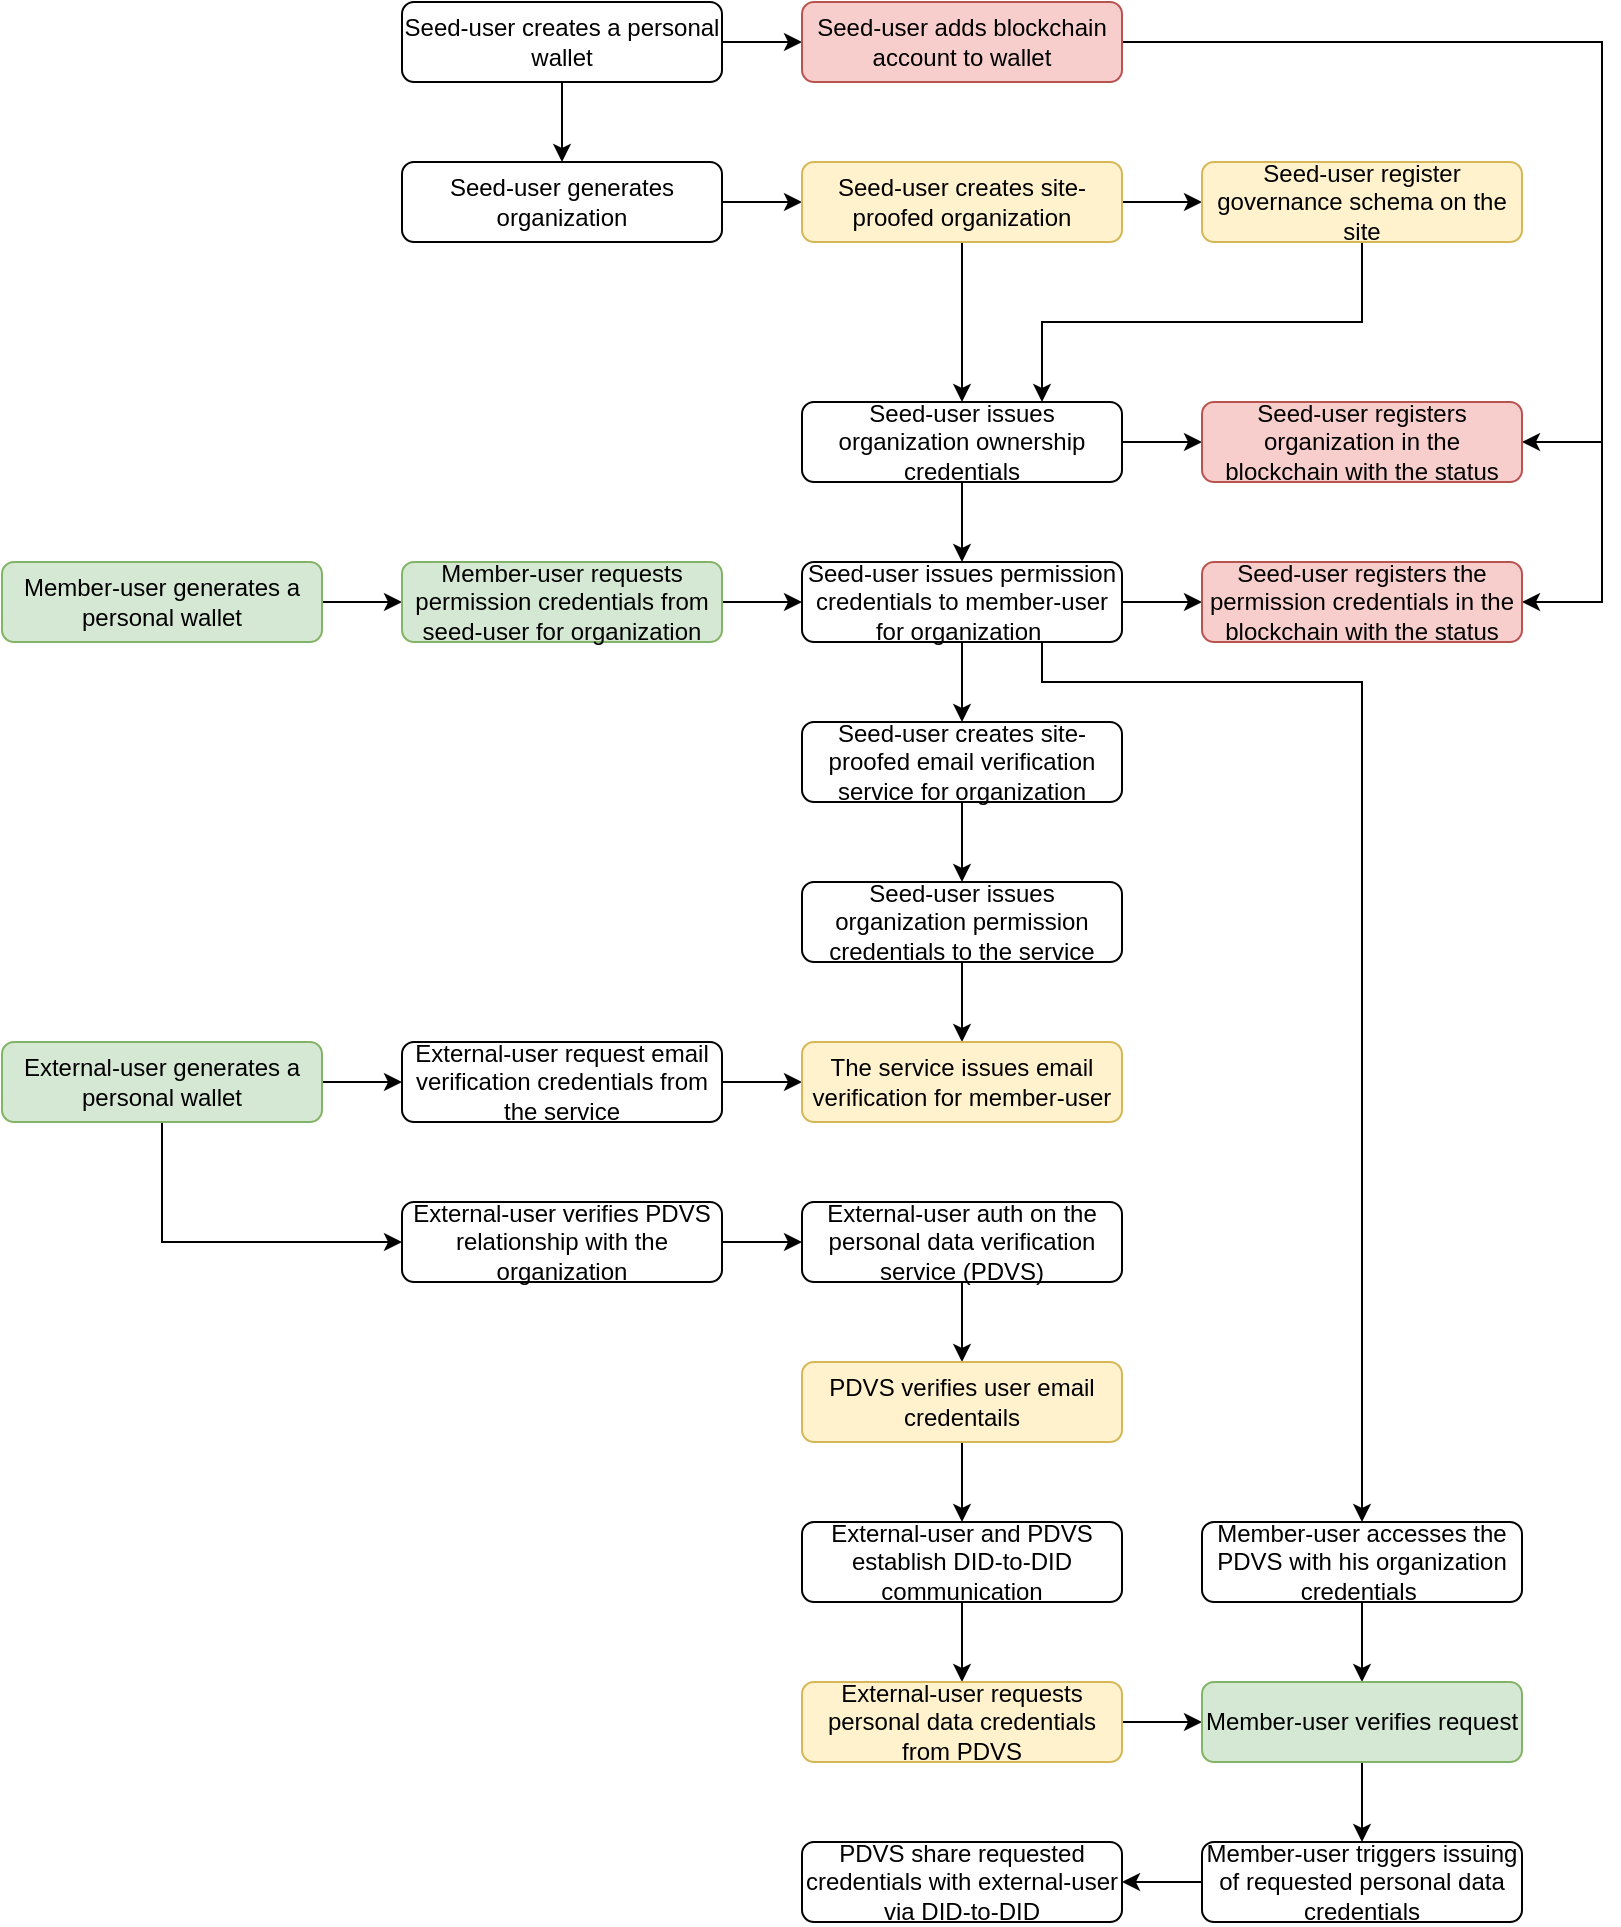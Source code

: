 <mxfile version="14.6.13" type="device" pages="2"><diagram id="Rx1E1-y5q2qVLVE35k9E" name="Cases Outline"><mxGraphModel dx="1946" dy="498" grid="1" gridSize="10" guides="1" tooltips="1" connect="1" arrows="1" fold="1" page="1" pageScale="1" pageWidth="1169" pageHeight="827" math="0" shadow="0"><root><mxCell id="xW7RO1sk_Le1SdhrMX03-0"/><mxCell id="xW7RO1sk_Le1SdhrMX03-1" parent="xW7RO1sk_Le1SdhrMX03-0"/><mxCell id="xW7RO1sk_Le1SdhrMX03-7" style="edgeStyle=orthogonalEdgeStyle;rounded=0;orthogonalLoop=1;jettySize=auto;html=1;exitX=0.5;exitY=1;exitDx=0;exitDy=0;" edge="1" parent="xW7RO1sk_Le1SdhrMX03-1" source="xW7RO1sk_Le1SdhrMX03-2" target="xW7RO1sk_Le1SdhrMX03-4"><mxGeometry relative="1" as="geometry"/></mxCell><mxCell id="xW7RO1sk_Le1SdhrMX03-14" style="edgeStyle=orthogonalEdgeStyle;rounded=0;orthogonalLoop=1;jettySize=auto;html=1;exitX=1;exitY=0.5;exitDx=0;exitDy=0;" edge="1" parent="xW7RO1sk_Le1SdhrMX03-1" source="xW7RO1sk_Le1SdhrMX03-2" target="xW7RO1sk_Le1SdhrMX03-13"><mxGeometry relative="1" as="geometry"/></mxCell><mxCell id="xW7RO1sk_Le1SdhrMX03-2" value="Seed-user creates a personal wallet" style="rounded=1;whiteSpace=wrap;html=1;" vertex="1" parent="xW7RO1sk_Le1SdhrMX03-1"><mxGeometry x="120" y="80" width="160" height="40" as="geometry"/></mxCell><mxCell id="xW7RO1sk_Le1SdhrMX03-6" style="edgeStyle=orthogonalEdgeStyle;rounded=0;orthogonalLoop=1;jettySize=auto;html=1;exitX=1;exitY=0.5;exitDx=0;exitDy=0;" edge="1" parent="xW7RO1sk_Le1SdhrMX03-1" source="xW7RO1sk_Le1SdhrMX03-4" target="xW7RO1sk_Le1SdhrMX03-5"><mxGeometry relative="1" as="geometry"/></mxCell><mxCell id="xW7RO1sk_Le1SdhrMX03-4" value="Seed-user generates organization" style="rounded=1;whiteSpace=wrap;html=1;" vertex="1" parent="xW7RO1sk_Le1SdhrMX03-1"><mxGeometry x="120" y="160" width="160" height="40" as="geometry"/></mxCell><mxCell id="xW7RO1sk_Le1SdhrMX03-17" style="edgeStyle=orthogonalEdgeStyle;rounded=0;orthogonalLoop=1;jettySize=auto;html=1;exitX=1;exitY=0.5;exitDx=0;exitDy=0;" edge="1" parent="xW7RO1sk_Le1SdhrMX03-1" source="xW7RO1sk_Le1SdhrMX03-21" target="xW7RO1sk_Le1SdhrMX03-16"><mxGeometry relative="1" as="geometry"/></mxCell><mxCell id="xW7RO1sk_Le1SdhrMX03-22" style="edgeStyle=orthogonalEdgeStyle;rounded=0;orthogonalLoop=1;jettySize=auto;html=1;exitX=0.5;exitY=1;exitDx=0;exitDy=0;entryX=0.5;entryY=0;entryDx=0;entryDy=0;" edge="1" parent="xW7RO1sk_Le1SdhrMX03-1" source="xW7RO1sk_Le1SdhrMX03-5" target="xW7RO1sk_Le1SdhrMX03-21"><mxGeometry relative="1" as="geometry"/></mxCell><mxCell id="xW7RO1sk_Le1SdhrMX03-31" style="edgeStyle=orthogonalEdgeStyle;rounded=0;orthogonalLoop=1;jettySize=auto;html=1;exitX=1;exitY=0.5;exitDx=0;exitDy=0;entryX=0;entryY=0.5;entryDx=0;entryDy=0;" edge="1" parent="xW7RO1sk_Le1SdhrMX03-1" source="xW7RO1sk_Le1SdhrMX03-5" target="xW7RO1sk_Le1SdhrMX03-30"><mxGeometry relative="1" as="geometry"/></mxCell><mxCell id="xW7RO1sk_Le1SdhrMX03-5" value="Seed-user creates site-proofed organization" style="rounded=1;whiteSpace=wrap;html=1;fillColor=#fff2cc;strokeColor=#d6b656;" vertex="1" parent="xW7RO1sk_Le1SdhrMX03-1"><mxGeometry x="320" y="160" width="160" height="40" as="geometry"/></mxCell><mxCell id="xW7RO1sk_Le1SdhrMX03-29" style="edgeStyle=orthogonalEdgeStyle;rounded=0;orthogonalLoop=1;jettySize=auto;html=1;exitX=1;exitY=0.5;exitDx=0;exitDy=0;entryX=1;entryY=0.5;entryDx=0;entryDy=0;" edge="1" parent="xW7RO1sk_Le1SdhrMX03-1" source="xW7RO1sk_Le1SdhrMX03-13" target="xW7RO1sk_Le1SdhrMX03-27"><mxGeometry relative="1" as="geometry"><Array as="points"><mxPoint x="720" y="100"/><mxPoint x="720" y="380"/></Array></mxGeometry></mxCell><mxCell id="xW7RO1sk_Le1SdhrMX03-35" style="edgeStyle=orthogonalEdgeStyle;rounded=0;orthogonalLoop=1;jettySize=auto;html=1;exitX=1;exitY=0.5;exitDx=0;exitDy=0;entryX=1;entryY=0.5;entryDx=0;entryDy=0;" edge="1" parent="xW7RO1sk_Le1SdhrMX03-1" source="xW7RO1sk_Le1SdhrMX03-13" target="xW7RO1sk_Le1SdhrMX03-16"><mxGeometry relative="1" as="geometry"><Array as="points"><mxPoint x="720" y="100"/><mxPoint x="720" y="300"/></Array></mxGeometry></mxCell><mxCell id="xW7RO1sk_Le1SdhrMX03-13" value="Seed-user adds blockchain account to wallet" style="rounded=1;whiteSpace=wrap;html=1;fillColor=#f8cecc;strokeColor=#b85450;" vertex="1" parent="xW7RO1sk_Le1SdhrMX03-1"><mxGeometry x="320" y="80" width="160" height="40" as="geometry"/></mxCell><mxCell id="xW7RO1sk_Le1SdhrMX03-16" value="Seed-user registers organization in the blockchain with the status" style="rounded=1;whiteSpace=wrap;html=1;fillColor=#f8cecc;strokeColor=#b85450;" vertex="1" parent="xW7RO1sk_Le1SdhrMX03-1"><mxGeometry x="520" y="280" width="160" height="40" as="geometry"/></mxCell><mxCell id="xW7RO1sk_Le1SdhrMX03-24" style="edgeStyle=orthogonalEdgeStyle;rounded=0;orthogonalLoop=1;jettySize=auto;html=1;exitX=1;exitY=0.5;exitDx=0;exitDy=0;" edge="1" parent="xW7RO1sk_Le1SdhrMX03-1" source="xW7RO1sk_Le1SdhrMX03-19" target="xW7RO1sk_Le1SdhrMX03-23"><mxGeometry relative="1" as="geometry"/></mxCell><mxCell id="xW7RO1sk_Le1SdhrMX03-19" value="Member-user generates a personal wallet" style="rounded=1;whiteSpace=wrap;html=1;fillColor=#d5e8d4;strokeColor=#82b366;" vertex="1" parent="xW7RO1sk_Le1SdhrMX03-1"><mxGeometry x="-80" y="360" width="160" height="40" as="geometry"/></mxCell><mxCell id="xW7RO1sk_Le1SdhrMX03-28" style="edgeStyle=orthogonalEdgeStyle;rounded=0;orthogonalLoop=1;jettySize=auto;html=1;exitX=1;exitY=0.5;exitDx=0;exitDy=0;" edge="1" parent="xW7RO1sk_Le1SdhrMX03-1" source="xW7RO1sk_Le1SdhrMX03-20" target="xW7RO1sk_Le1SdhrMX03-27"><mxGeometry relative="1" as="geometry"/></mxCell><mxCell id="xW7RO1sk_Le1SdhrMX03-33" style="edgeStyle=orthogonalEdgeStyle;rounded=0;orthogonalLoop=1;jettySize=auto;html=1;exitX=0.5;exitY=1;exitDx=0;exitDy=0;entryX=0.5;entryY=0;entryDx=0;entryDy=0;" edge="1" parent="xW7RO1sk_Le1SdhrMX03-1" source="xW7RO1sk_Le1SdhrMX03-20" target="xW7RO1sk_Le1SdhrMX03-32"><mxGeometry relative="1" as="geometry"/></mxCell><mxCell id="xW7RO1sk_Le1SdhrMX03-63" style="edgeStyle=orthogonalEdgeStyle;rounded=0;orthogonalLoop=1;jettySize=auto;html=1;exitX=0.75;exitY=1;exitDx=0;exitDy=0;entryX=0.5;entryY=0;entryDx=0;entryDy=0;" edge="1" parent="xW7RO1sk_Le1SdhrMX03-1" source="xW7RO1sk_Le1SdhrMX03-20" target="xW7RO1sk_Le1SdhrMX03-62"><mxGeometry relative="1" as="geometry"><Array as="points"><mxPoint x="440" y="420"/><mxPoint x="600" y="420"/></Array></mxGeometry></mxCell><mxCell id="xW7RO1sk_Le1SdhrMX03-20" value="Seed-user issues permission credentials to member-user for organization&amp;nbsp;" style="rounded=1;whiteSpace=wrap;html=1;" vertex="1" parent="xW7RO1sk_Le1SdhrMX03-1"><mxGeometry x="320" y="360" width="160" height="40" as="geometry"/></mxCell><mxCell id="xW7RO1sk_Le1SdhrMX03-26" style="edgeStyle=orthogonalEdgeStyle;rounded=0;orthogonalLoop=1;jettySize=auto;html=1;exitX=0.5;exitY=1;exitDx=0;exitDy=0;" edge="1" parent="xW7RO1sk_Le1SdhrMX03-1" source="xW7RO1sk_Le1SdhrMX03-21" target="xW7RO1sk_Le1SdhrMX03-20"><mxGeometry relative="1" as="geometry"/></mxCell><mxCell id="xW7RO1sk_Le1SdhrMX03-21" value="Seed-user issues organization ownership credentials" style="rounded=1;whiteSpace=wrap;html=1;" vertex="1" parent="xW7RO1sk_Le1SdhrMX03-1"><mxGeometry x="320" y="280" width="160" height="40" as="geometry"/></mxCell><mxCell id="xW7RO1sk_Le1SdhrMX03-25" style="edgeStyle=orthogonalEdgeStyle;rounded=0;orthogonalLoop=1;jettySize=auto;html=1;exitX=1;exitY=0.5;exitDx=0;exitDy=0;" edge="1" parent="xW7RO1sk_Le1SdhrMX03-1" source="xW7RO1sk_Le1SdhrMX03-23" target="xW7RO1sk_Le1SdhrMX03-20"><mxGeometry relative="1" as="geometry"/></mxCell><mxCell id="xW7RO1sk_Le1SdhrMX03-23" value="Member-user requests permission credentials from seed-user for organization" style="rounded=1;whiteSpace=wrap;html=1;fillColor=#d5e8d4;strokeColor=#82b366;" vertex="1" parent="xW7RO1sk_Le1SdhrMX03-1"><mxGeometry x="120" y="360" width="160" height="40" as="geometry"/></mxCell><mxCell id="xW7RO1sk_Le1SdhrMX03-27" value="Seed-user registers the permission credentials in the blockchain with the status" style="rounded=1;whiteSpace=wrap;html=1;fillColor=#f8cecc;strokeColor=#b85450;" vertex="1" parent="xW7RO1sk_Le1SdhrMX03-1"><mxGeometry x="520" y="360" width="160" height="40" as="geometry"/></mxCell><mxCell id="xW7RO1sk_Le1SdhrMX03-34" style="edgeStyle=orthogonalEdgeStyle;rounded=0;orthogonalLoop=1;jettySize=auto;html=1;exitX=0.5;exitY=1;exitDx=0;exitDy=0;entryX=0.75;entryY=0;entryDx=0;entryDy=0;" edge="1" parent="xW7RO1sk_Le1SdhrMX03-1" source="xW7RO1sk_Le1SdhrMX03-30" target="xW7RO1sk_Le1SdhrMX03-21"><mxGeometry relative="1" as="geometry"><Array as="points"><mxPoint x="600" y="240"/><mxPoint x="440" y="240"/></Array></mxGeometry></mxCell><mxCell id="xW7RO1sk_Le1SdhrMX03-30" value="Seed-user register governance schema on the site" style="rounded=1;whiteSpace=wrap;html=1;fillColor=#fff2cc;strokeColor=#d6b656;" vertex="1" parent="xW7RO1sk_Le1SdhrMX03-1"><mxGeometry x="520" y="160" width="160" height="40" as="geometry"/></mxCell><mxCell id="xW7RO1sk_Le1SdhrMX03-37" style="edgeStyle=orthogonalEdgeStyle;rounded=0;orthogonalLoop=1;jettySize=auto;html=1;exitX=0.5;exitY=1;exitDx=0;exitDy=0;" edge="1" parent="xW7RO1sk_Le1SdhrMX03-1" source="xW7RO1sk_Le1SdhrMX03-32" target="xW7RO1sk_Le1SdhrMX03-36"><mxGeometry relative="1" as="geometry"/></mxCell><mxCell id="xW7RO1sk_Le1SdhrMX03-32" value="Seed-user creates site-proofed email verification service&amp;nbsp;for organization" style="rounded=1;whiteSpace=wrap;html=1;" vertex="1" parent="xW7RO1sk_Le1SdhrMX03-1"><mxGeometry x="320" y="440" width="160" height="40" as="geometry"/></mxCell><mxCell id="xW7RO1sk_Le1SdhrMX03-44" style="edgeStyle=orthogonalEdgeStyle;rounded=0;orthogonalLoop=1;jettySize=auto;html=1;exitX=0.5;exitY=1;exitDx=0;exitDy=0;" edge="1" parent="xW7RO1sk_Le1SdhrMX03-1" source="xW7RO1sk_Le1SdhrMX03-36" target="xW7RO1sk_Le1SdhrMX03-41"><mxGeometry relative="1" as="geometry"/></mxCell><mxCell id="xW7RO1sk_Le1SdhrMX03-36" value="Seed-user issues organization permission credentials to the service" style="rounded=1;whiteSpace=wrap;html=1;" vertex="1" parent="xW7RO1sk_Le1SdhrMX03-1"><mxGeometry x="320" y="520" width="160" height="40" as="geometry"/></mxCell><mxCell id="xW7RO1sk_Le1SdhrMX03-43" style="edgeStyle=orthogonalEdgeStyle;rounded=0;orthogonalLoop=1;jettySize=auto;html=1;exitX=1;exitY=0.5;exitDx=0;exitDy=0;" edge="1" parent="xW7RO1sk_Le1SdhrMX03-1" source="xW7RO1sk_Le1SdhrMX03-38" target="xW7RO1sk_Le1SdhrMX03-41"><mxGeometry relative="1" as="geometry"/></mxCell><mxCell id="xW7RO1sk_Le1SdhrMX03-51" style="edgeStyle=orthogonalEdgeStyle;rounded=0;orthogonalLoop=1;jettySize=auto;html=1;exitX=0.5;exitY=1;exitDx=0;exitDy=0;entryX=0;entryY=0.5;entryDx=0;entryDy=0;" edge="1" parent="xW7RO1sk_Le1SdhrMX03-1" source="xW7RO1sk_Le1SdhrMX03-45" target="xW7RO1sk_Le1SdhrMX03-56"><mxGeometry relative="1" as="geometry"/></mxCell><mxCell id="xW7RO1sk_Le1SdhrMX03-38" value="External-user request email verification credentials from the service" style="rounded=1;whiteSpace=wrap;html=1;" vertex="1" parent="xW7RO1sk_Le1SdhrMX03-1"><mxGeometry x="120" y="600" width="160" height="40" as="geometry"/></mxCell><mxCell id="xW7RO1sk_Le1SdhrMX03-41" value="The service issues email verification for member-user" style="rounded=1;whiteSpace=wrap;html=1;fillColor=#fff2cc;strokeColor=#d6b656;" vertex="1" parent="xW7RO1sk_Le1SdhrMX03-1"><mxGeometry x="320" y="600" width="160" height="40" as="geometry"/></mxCell><mxCell id="xW7RO1sk_Le1SdhrMX03-48" style="edgeStyle=orthogonalEdgeStyle;rounded=0;orthogonalLoop=1;jettySize=auto;html=1;exitX=1;exitY=0.5;exitDx=0;exitDy=0;" edge="1" parent="xW7RO1sk_Le1SdhrMX03-1" source="xW7RO1sk_Le1SdhrMX03-45" target="xW7RO1sk_Le1SdhrMX03-38"><mxGeometry relative="1" as="geometry"/></mxCell><mxCell id="xW7RO1sk_Le1SdhrMX03-45" value="External-user generates a personal wallet" style="rounded=1;whiteSpace=wrap;html=1;fillColor=#d5e8d4;strokeColor=#82b366;" vertex="1" parent="xW7RO1sk_Le1SdhrMX03-1"><mxGeometry x="-80" y="600" width="160" height="40" as="geometry"/></mxCell><mxCell id="xW7RO1sk_Le1SdhrMX03-54" style="edgeStyle=orthogonalEdgeStyle;rounded=0;orthogonalLoop=1;jettySize=auto;html=1;exitX=0.5;exitY=1;exitDx=0;exitDy=0;" edge="1" parent="xW7RO1sk_Le1SdhrMX03-1" source="xW7RO1sk_Le1SdhrMX03-49" target="xW7RO1sk_Le1SdhrMX03-53"><mxGeometry relative="1" as="geometry"/></mxCell><mxCell id="xW7RO1sk_Le1SdhrMX03-49" value="External-user auth on the personal data verification service (PDVS)" style="rounded=1;whiteSpace=wrap;html=1;" vertex="1" parent="xW7RO1sk_Le1SdhrMX03-1"><mxGeometry x="320" y="680" width="160" height="40" as="geometry"/></mxCell><mxCell id="xW7RO1sk_Le1SdhrMX03-59" style="edgeStyle=orthogonalEdgeStyle;rounded=0;orthogonalLoop=1;jettySize=auto;html=1;exitX=0.5;exitY=1;exitDx=0;exitDy=0;" edge="1" parent="xW7RO1sk_Le1SdhrMX03-1" source="xW7RO1sk_Le1SdhrMX03-53" target="xW7RO1sk_Le1SdhrMX03-58"><mxGeometry relative="1" as="geometry"/></mxCell><mxCell id="xW7RO1sk_Le1SdhrMX03-53" value="PDVS verifies user email credentails" style="rounded=1;whiteSpace=wrap;html=1;fillColor=#fff2cc;strokeColor=#d6b656;" vertex="1" parent="xW7RO1sk_Le1SdhrMX03-1"><mxGeometry x="320" y="760" width="160" height="40" as="geometry"/></mxCell><mxCell id="xW7RO1sk_Le1SdhrMX03-57" style="edgeStyle=orthogonalEdgeStyle;rounded=0;orthogonalLoop=1;jettySize=auto;html=1;exitX=1;exitY=0.5;exitDx=0;exitDy=0;" edge="1" parent="xW7RO1sk_Le1SdhrMX03-1" source="xW7RO1sk_Le1SdhrMX03-56" target="xW7RO1sk_Le1SdhrMX03-49"><mxGeometry relative="1" as="geometry"/></mxCell><mxCell id="xW7RO1sk_Le1SdhrMX03-56" value="External-user verifies PDVS relationship with the organization" style="rounded=1;whiteSpace=wrap;html=1;" vertex="1" parent="xW7RO1sk_Le1SdhrMX03-1"><mxGeometry x="120" y="680" width="160" height="40" as="geometry"/></mxCell><mxCell id="xW7RO1sk_Le1SdhrMX03-61" style="edgeStyle=orthogonalEdgeStyle;rounded=0;orthogonalLoop=1;jettySize=auto;html=1;exitX=0.5;exitY=1;exitDx=0;exitDy=0;entryX=0.5;entryY=0;entryDx=0;entryDy=0;" edge="1" parent="xW7RO1sk_Le1SdhrMX03-1" source="xW7RO1sk_Le1SdhrMX03-58" target="xW7RO1sk_Le1SdhrMX03-60"><mxGeometry relative="1" as="geometry"/></mxCell><mxCell id="xW7RO1sk_Le1SdhrMX03-58" value="External-user and PDVS establish DID-to-DID communication" style="rounded=1;whiteSpace=wrap;html=1;" vertex="1" parent="xW7RO1sk_Le1SdhrMX03-1"><mxGeometry x="320" y="840" width="160" height="40" as="geometry"/></mxCell><mxCell id="xW7RO1sk_Le1SdhrMX03-66" style="edgeStyle=orthogonalEdgeStyle;rounded=0;orthogonalLoop=1;jettySize=auto;html=1;exitX=1;exitY=0.5;exitDx=0;exitDy=0;" edge="1" parent="xW7RO1sk_Le1SdhrMX03-1" source="xW7RO1sk_Le1SdhrMX03-60" target="xW7RO1sk_Le1SdhrMX03-64"><mxGeometry relative="1" as="geometry"/></mxCell><mxCell id="xW7RO1sk_Le1SdhrMX03-60" value="External-user requests personal data credentials from PDVS" style="rounded=1;whiteSpace=wrap;html=1;fillColor=#fff2cc;strokeColor=#d6b656;" vertex="1" parent="xW7RO1sk_Le1SdhrMX03-1"><mxGeometry x="320" y="920" width="160" height="40" as="geometry"/></mxCell><mxCell id="xW7RO1sk_Le1SdhrMX03-65" style="edgeStyle=orthogonalEdgeStyle;rounded=0;orthogonalLoop=1;jettySize=auto;html=1;exitX=0.5;exitY=1;exitDx=0;exitDy=0;entryX=0.5;entryY=0;entryDx=0;entryDy=0;" edge="1" parent="xW7RO1sk_Le1SdhrMX03-1" source="xW7RO1sk_Le1SdhrMX03-62" target="xW7RO1sk_Le1SdhrMX03-64"><mxGeometry relative="1" as="geometry"/></mxCell><mxCell id="xW7RO1sk_Le1SdhrMX03-62" value="Member-user accesses the PDVS with his organization credentials&amp;nbsp;" style="rounded=1;whiteSpace=wrap;html=1;" vertex="1" parent="xW7RO1sk_Le1SdhrMX03-1"><mxGeometry x="520" y="840" width="160" height="40" as="geometry"/></mxCell><mxCell id="xW7RO1sk_Le1SdhrMX03-68" style="edgeStyle=orthogonalEdgeStyle;rounded=0;orthogonalLoop=1;jettySize=auto;html=1;exitX=0.5;exitY=1;exitDx=0;exitDy=0;" edge="1" parent="xW7RO1sk_Le1SdhrMX03-1" source="xW7RO1sk_Le1SdhrMX03-64" target="xW7RO1sk_Le1SdhrMX03-67"><mxGeometry relative="1" as="geometry"/></mxCell><mxCell id="xW7RO1sk_Le1SdhrMX03-64" value="Member-user verifies request" style="rounded=1;whiteSpace=wrap;html=1;fillColor=#d5e8d4;strokeColor=#82b366;" vertex="1" parent="xW7RO1sk_Le1SdhrMX03-1"><mxGeometry x="520" y="920" width="160" height="40" as="geometry"/></mxCell><mxCell id="xW7RO1sk_Le1SdhrMX03-70" style="edgeStyle=orthogonalEdgeStyle;rounded=0;orthogonalLoop=1;jettySize=auto;html=1;exitX=0;exitY=0.5;exitDx=0;exitDy=0;" edge="1" parent="xW7RO1sk_Le1SdhrMX03-1" source="xW7RO1sk_Le1SdhrMX03-67" target="xW7RO1sk_Le1SdhrMX03-69"><mxGeometry relative="1" as="geometry"/></mxCell><mxCell id="xW7RO1sk_Le1SdhrMX03-67" value="Member-user triggers issuing of requested personal data credentials" style="rounded=1;whiteSpace=wrap;html=1;" vertex="1" parent="xW7RO1sk_Le1SdhrMX03-1"><mxGeometry x="520" y="1000" width="160" height="40" as="geometry"/></mxCell><mxCell id="xW7RO1sk_Le1SdhrMX03-69" value="PDVS share requested credentials with external-user via DID-to-DID" style="rounded=1;whiteSpace=wrap;html=1;" vertex="1" parent="xW7RO1sk_Le1SdhrMX03-1"><mxGeometry x="320" y="1000" width="160" height="40" as="geometry"/></mxCell></root></mxGraphModel></diagram><diagram id="vHwxlpJITmfibU0_XcQE" name="Wallet Draft Model"><mxGraphModel dx="932" dy="597" grid="1" gridSize="10" guides="1" tooltips="1" connect="1" arrows="1" fold="1" page="1" pageScale="1" pageWidth="1169" pageHeight="827" math="0" shadow="0"><root><mxCell id="0"/><mxCell id="1" parent="0"/><mxCell id="CGOa83km6yCK4LKJI0VM-3" style="edgeStyle=orthogonalEdgeStyle;rounded=0;orthogonalLoop=1;jettySize=auto;html=1;exitX=0.25;exitY=1;exitDx=0;exitDy=0;entryX=0.25;entryY=0;entryDx=0;entryDy=0;" edge="1" parent="1" source="CGOa83km6yCK4LKJI0VM-1" target="CGOa83km6yCK4LKJI0VM-2"><mxGeometry relative="1" as="geometry"/></mxCell><mxCell id="CGOa83km6yCK4LKJI0VM-1" value="Local Storage Service" style="rounded=1;whiteSpace=wrap;html=1;" vertex="1" parent="1"><mxGeometry x="240" y="120" width="160" height="80" as="geometry"/></mxCell><mxCell id="CGOa83km6yCK4LKJI0VM-6" style="edgeStyle=orthogonalEdgeStyle;rounded=0;orthogonalLoop=1;jettySize=auto;html=1;exitX=0.75;exitY=0;exitDx=0;exitDy=0;entryX=0.25;entryY=1;entryDx=0;entryDy=0;" edge="1" parent="1" source="CGOa83km6yCK4LKJI0VM-2" target="CGOa83km6yCK4LKJI0VM-5"><mxGeometry relative="1" as="geometry"/></mxCell><mxCell id="CGOa83km6yCK4LKJI0VM-2" value="Initialization UI" style="rounded=1;whiteSpace=wrap;html=1;" vertex="1" parent="1"><mxGeometry x="240" y="440" width="160" height="80" as="geometry"/></mxCell><mxCell id="CGOa83km6yCK4LKJI0VM-7" style="edgeStyle=orthogonalEdgeStyle;rounded=0;orthogonalLoop=1;jettySize=auto;html=1;exitX=0.25;exitY=0;exitDx=0;exitDy=0;entryX=0.75;entryY=1;entryDx=0;entryDy=0;" edge="1" parent="1" source="CGOa83km6yCK4LKJI0VM-5" target="CGOa83km6yCK4LKJI0VM-1"><mxGeometry relative="1" as="geometry"/></mxCell><mxCell id="CGOa83km6yCK4LKJI0VM-5" value="New Wallet UI&lt;br&gt;/&lt;br&gt;Import Wallet UI" style="rounded=1;whiteSpace=wrap;html=1;" vertex="1" parent="1"><mxGeometry x="320" y="280" width="160" height="80" as="geometry"/></mxCell><mxCell id="CGOa83km6yCK4LKJI0VM-9" value="Issuer" style="rounded=1;whiteSpace=wrap;html=1;" vertex="1" parent="1"><mxGeometry x="520" y="440" width="160" height="80" as="geometry"/></mxCell><mxCell id="CGOa83km6yCK4LKJI0VM-10" value="Verifier" style="rounded=1;whiteSpace=wrap;html=1;" vertex="1" parent="1"><mxGeometry x="520" y="680" width="160" height="80" as="geometry"/></mxCell><mxCell id="CGOa83km6yCK4LKJI0VM-11" value="Verifier" style="rounded=1;whiteSpace=wrap;html=1;" vertex="1" parent="1"><mxGeometry x="520" y="560" width="160" height="80" as="geometry"/></mxCell></root></mxGraphModel></diagram></mxfile>